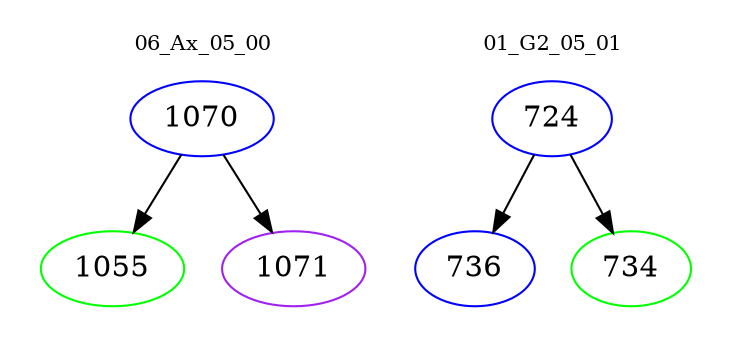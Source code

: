 digraph{
subgraph cluster_0 {
color = white
label = "06_Ax_05_00";
fontsize=10;
T0_1070 [label="1070", color="blue"]
T0_1070 -> T0_1055 [color="black"]
T0_1055 [label="1055", color="green"]
T0_1070 -> T0_1071 [color="black"]
T0_1071 [label="1071", color="purple"]
}
subgraph cluster_1 {
color = white
label = "01_G2_05_01";
fontsize=10;
T1_724 [label="724", color="blue"]
T1_724 -> T1_736 [color="black"]
T1_736 [label="736", color="blue"]
T1_724 -> T1_734 [color="black"]
T1_734 [label="734", color="green"]
}
}
